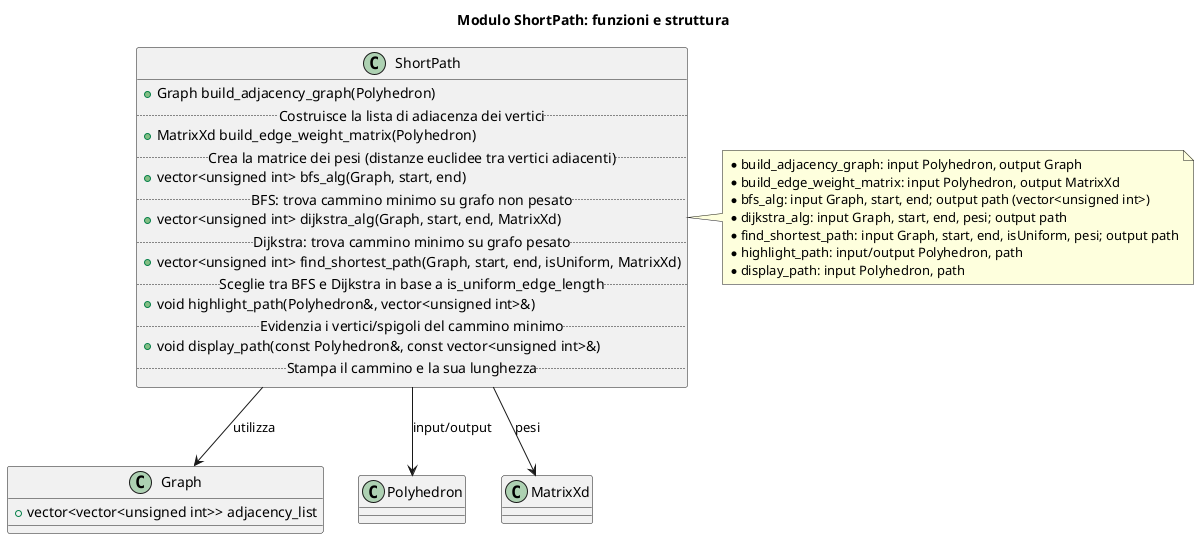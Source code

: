 @startuml
' Modulo ShortPath: funzioni e struttura
' Ogni funzione ha descrizione, input e output

title Modulo ShortPath: funzioni e struttura

class Graph {
  +vector<vector<unsigned int>> adjacency_list
}

class ShortPath {
  +Graph build_adjacency_graph(Polyhedron)
  .. Costruisce la lista di adiacenza dei vertici ..
  +MatrixXd build_edge_weight_matrix(Polyhedron)
  .. Crea la matrice dei pesi (distanze euclidee tra vertici adiacenti) ..
  +vector<unsigned int> bfs_alg(Graph, start, end)
  .. BFS: trova cammino minimo su grafo non pesato ..
  +vector<unsigned int> dijkstra_alg(Graph, start, end, MatrixXd)
  .. Dijkstra: trova cammino minimo su grafo pesato ..
  +vector<unsigned int> find_shortest_path(Graph, start, end, isUniform, MatrixXd)
  .. Sceglie tra BFS e Dijkstra in base a is_uniform_edge_length ..
  +void highlight_path(Polyhedron&, vector<unsigned int>&)
  .. Evidenzia i vertici/spigoli del cammino minimo ..
  +void display_path(const Polyhedron&, const vector<unsigned int>&)
  .. Stampa il cammino e la sua lunghezza ..
}

ShortPath --> Graph : utilizza
ShortPath --> Polyhedron : input/output
ShortPath --> MatrixXd : pesi

note right of ShortPath
* build_adjacency_graph: input Polyhedron, output Graph
* build_edge_weight_matrix: input Polyhedron, output MatrixXd
* bfs_alg: input Graph, start, end; output path (vector<unsigned int>)
* dijkstra_alg: input Graph, start, end, pesi; output path
* find_shortest_path: input Graph, start, end, isUniform, pesi; output path
* highlight_path: input/output Polyhedron, path
* display_path: input Polyhedron, path
end note

@enduml
